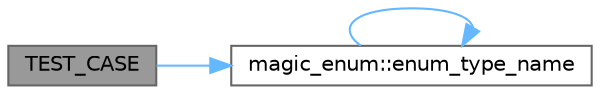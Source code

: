 digraph "TEST_CASE"
{
 // LATEX_PDF_SIZE
  bgcolor="transparent";
  edge [fontname=Helvetica,fontsize=10,labelfontname=Helvetica,labelfontsize=10];
  node [fontname=Helvetica,fontsize=10,shape=box,height=0.2,width=0.4];
  rankdir="LR";
  Node1 [id="Node000001",label="TEST_CASE",height=0.2,width=0.4,color="gray40", fillcolor="grey60", style="filled", fontcolor="black",tooltip=" "];
  Node1 -> Node2 [id="edge1_Node000001_Node000002",color="steelblue1",style="solid",tooltip=" "];
  Node2 [id="Node000002",label="magic_enum::enum_type_name",height=0.2,width=0.4,color="grey40", fillcolor="white", style="filled",URL="$namespacemagic__enum.html#aaf19ef1f1eda5142506452614d4e992f",tooltip=" "];
  Node2 -> Node2 [id="edge2_Node000002_Node000002",color="steelblue1",style="solid",tooltip=" "];
}
